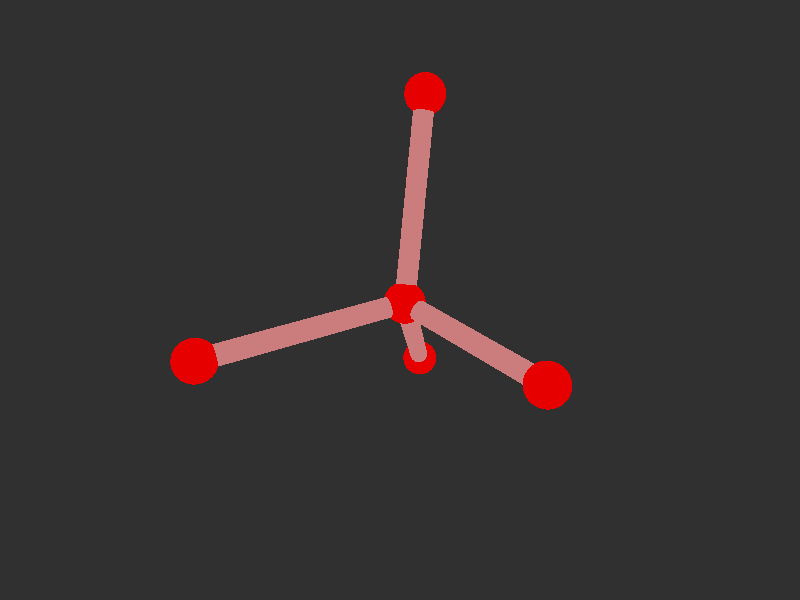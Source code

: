 #version 3.7; 
    global_settings { assumed_gamma 1.0 }
    

    camera {
    location  <20, 20, 20>
    right     x*image_width/image_height
    look_at   <0, 0, 0>
    angle 58
    }

    background { color rgb<1,1,1>*0.03 }


    light_source { <-20, 30, -25> color red 0.6 green 0.6 blue 0.6 }
    light_source { < 20, 30, -25> color red 0.6 green 0.6 blue 0.6 }
    
    #declare m = 1;
    union {

    union {
    sphere { m*<-5.1611680306797876e-18,-2.608008620652316e-19,0.3196204439314186>, 1 }        
    sphere {  m*<-8.862386032319854e-18,-2.2864969644275863e-18,8.56962044393143>, 1 }
    sphere {  m*<9.428090415820634,-1.866553964483677e-18,-3.0137128894019134>, 1 }
    sphere {  m*<-4.714045207910317,8.16496580927726,-3.0137128894019134>, 1}
    sphere { m*<-4.714045207910317,-8.16496580927726,-3.0137128894019134>, 1 }    

        pigment { color rgb<0.8,0,0>  }
    finish { ambient 0.1 diffuse 0.7 phong 1 }
    }    
    union {
    cylinder { m*<-8.862386032319854e-18,-2.2864969644275863e-18,8.56962044393143>, <-5.1611680306797876e-18,-2.608008620652316e-19,0.3196204439314186>, 0.5 }
    cylinder { m*<9.428090415820634,-1.866553964483677e-18,-3.0137128894019134>, <-5.1611680306797876e-18,-2.608008620652316e-19,0.3196204439314186>, 0.5}
    cylinder { m*<-4.714045207910317,8.16496580927726,-3.0137128894019134>, <-5.1611680306797876e-18,-2.608008620652316e-19,0.3196204439314186>, 0.5 }
    cylinder {  m*<-4.714045207910317,-8.16496580927726,-3.0137128894019134>, <-5.1611680306797876e-18,-2.608008620652316e-19,0.3196204439314186>, 0.5}

    pigment { color rgb<0.6,.2,.2>  }
    finish { ambient 0.1 diffuse 0.7 phong 1 }    
    }
    
    // rotate <0, 0, 0>
    }
    #version 3.7; 
    global_settings { assumed_gamma 1.0 }
    

    camera {
    location  <20, 20, 20>
    right     x*image_width/image_height
    look_at   <0, 0, 0>
    angle 58
    }

    background { color rgb<1,1,1>*0.03 }


    light_source { <-20, 30, -25> color red 0.6 green 0.6 blue 0.6 }
    light_source { < 20, 30, -25> color red 0.6 green 0.6 blue 0.6 }
    
    #declare m = 1;
    union {

    union {
    sphere { m*<-5.1611680306797876e-18,-2.608008620652316e-19,0.3196204439314186>, 1 }        
    sphere {  m*<-8.862386032319854e-18,-2.2864969644275863e-18,8.56962044393143>, 1 }
    sphere {  m*<9.428090415820634,-1.866553964483677e-18,-3.0137128894019134>, 1 }
    sphere {  m*<-4.714045207910317,8.16496580927726,-3.0137128894019134>, 1}
    sphere { m*<-4.714045207910317,-8.16496580927726,-3.0137128894019134>, 1 }    

        pigment { color rgb<0.8,0,0>  }
    finish { ambient 0.1 diffuse 0.7 phong 1 }
    }    
    union {
    cylinder { m*<-8.862386032319854e-18,-2.2864969644275863e-18,8.56962044393143>, <-5.1611680306797876e-18,-2.608008620652316e-19,0.3196204439314186>, 0.5 }
    cylinder { m*<9.428090415820634,-1.866553964483677e-18,-3.0137128894019134>, <-5.1611680306797876e-18,-2.608008620652316e-19,0.3196204439314186>, 0.5}
    cylinder { m*<-4.714045207910317,8.16496580927726,-3.0137128894019134>, <-5.1611680306797876e-18,-2.608008620652316e-19,0.3196204439314186>, 0.5 }
    cylinder {  m*<-4.714045207910317,-8.16496580927726,-3.0137128894019134>, <-5.1611680306797876e-18,-2.608008620652316e-19,0.3196204439314186>, 0.5}

    pigment { color rgb<0.6,.2,.2>  }
    finish { ambient 0.1 diffuse 0.7 phong 1 }    
    }
    
    // rotate <0, 0, 0>
    }
    